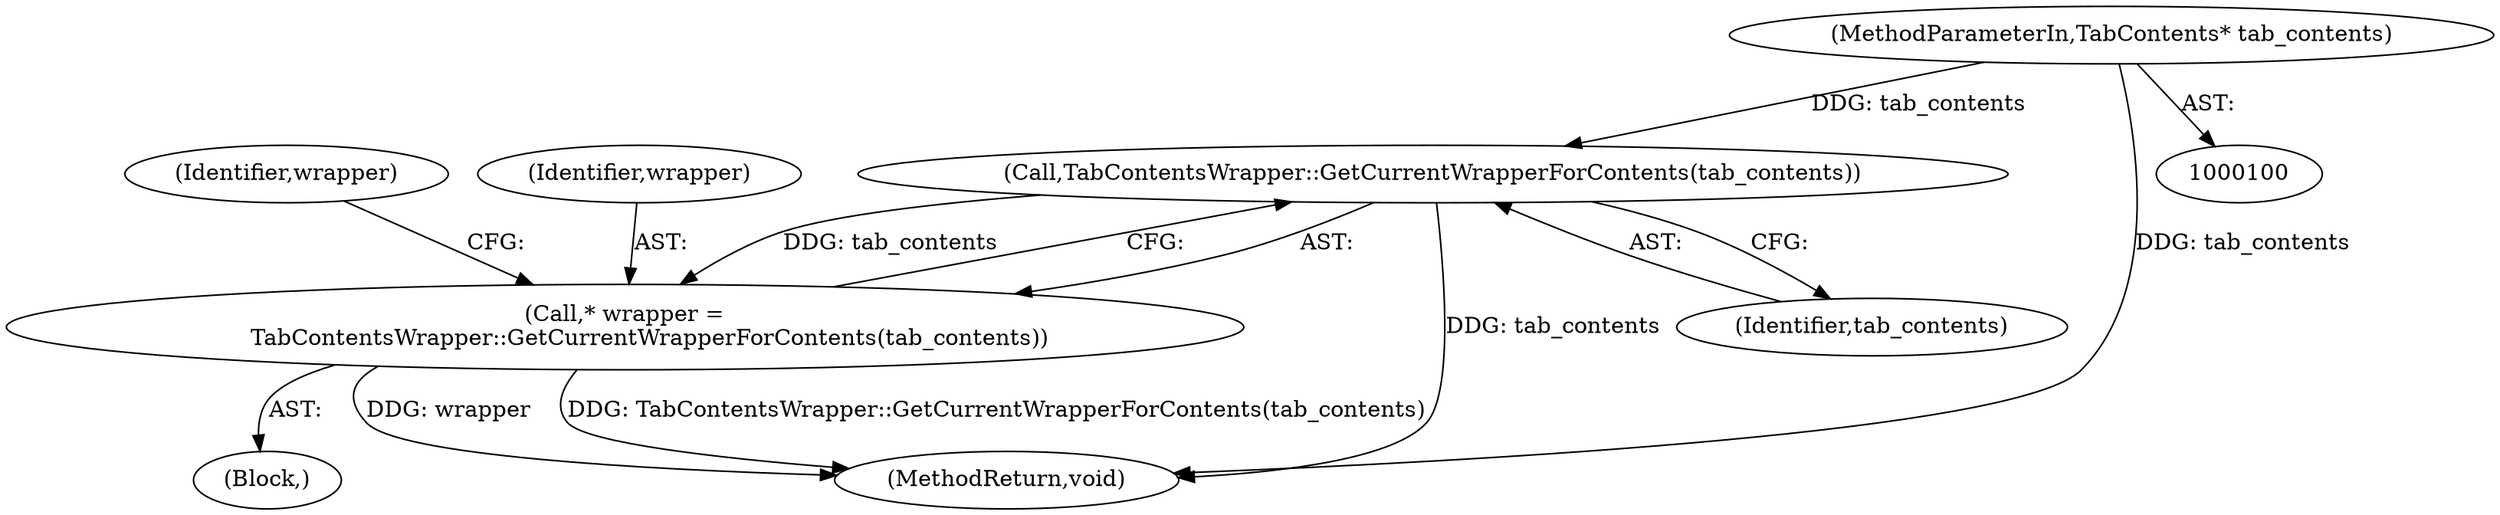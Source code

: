 digraph "0_Chrome_c90c6ca59378d7e86d1a2f28fe96bada35df1508@pointer" {
"1000101" [label="(MethodParameterIn,TabContents* tab_contents)"];
"1000127" [label="(Call,TabContentsWrapper::GetCurrentWrapperForContents(tab_contents))"];
"1000125" [label="(Call,* wrapper =\n       TabContentsWrapper::GetCurrentWrapperForContents(tab_contents))"];
"1000125" [label="(Call,* wrapper =\n       TabContentsWrapper::GetCurrentWrapperForContents(tab_contents))"];
"1000130" [label="(Identifier,wrapper)"];
"1000127" [label="(Call,TabContentsWrapper::GetCurrentWrapperForContents(tab_contents))"];
"1000108" [label="(Block,)"];
"1000128" [label="(Identifier,tab_contents)"];
"1000126" [label="(Identifier,wrapper)"];
"1000139" [label="(MethodReturn,void)"];
"1000101" [label="(MethodParameterIn,TabContents* tab_contents)"];
"1000101" -> "1000100"  [label="AST: "];
"1000101" -> "1000139"  [label="DDG: tab_contents"];
"1000101" -> "1000127"  [label="DDG: tab_contents"];
"1000127" -> "1000125"  [label="AST: "];
"1000127" -> "1000128"  [label="CFG: "];
"1000128" -> "1000127"  [label="AST: "];
"1000125" -> "1000127"  [label="CFG: "];
"1000127" -> "1000139"  [label="DDG: tab_contents"];
"1000127" -> "1000125"  [label="DDG: tab_contents"];
"1000125" -> "1000108"  [label="AST: "];
"1000126" -> "1000125"  [label="AST: "];
"1000130" -> "1000125"  [label="CFG: "];
"1000125" -> "1000139"  [label="DDG: wrapper"];
"1000125" -> "1000139"  [label="DDG: TabContentsWrapper::GetCurrentWrapperForContents(tab_contents)"];
}
